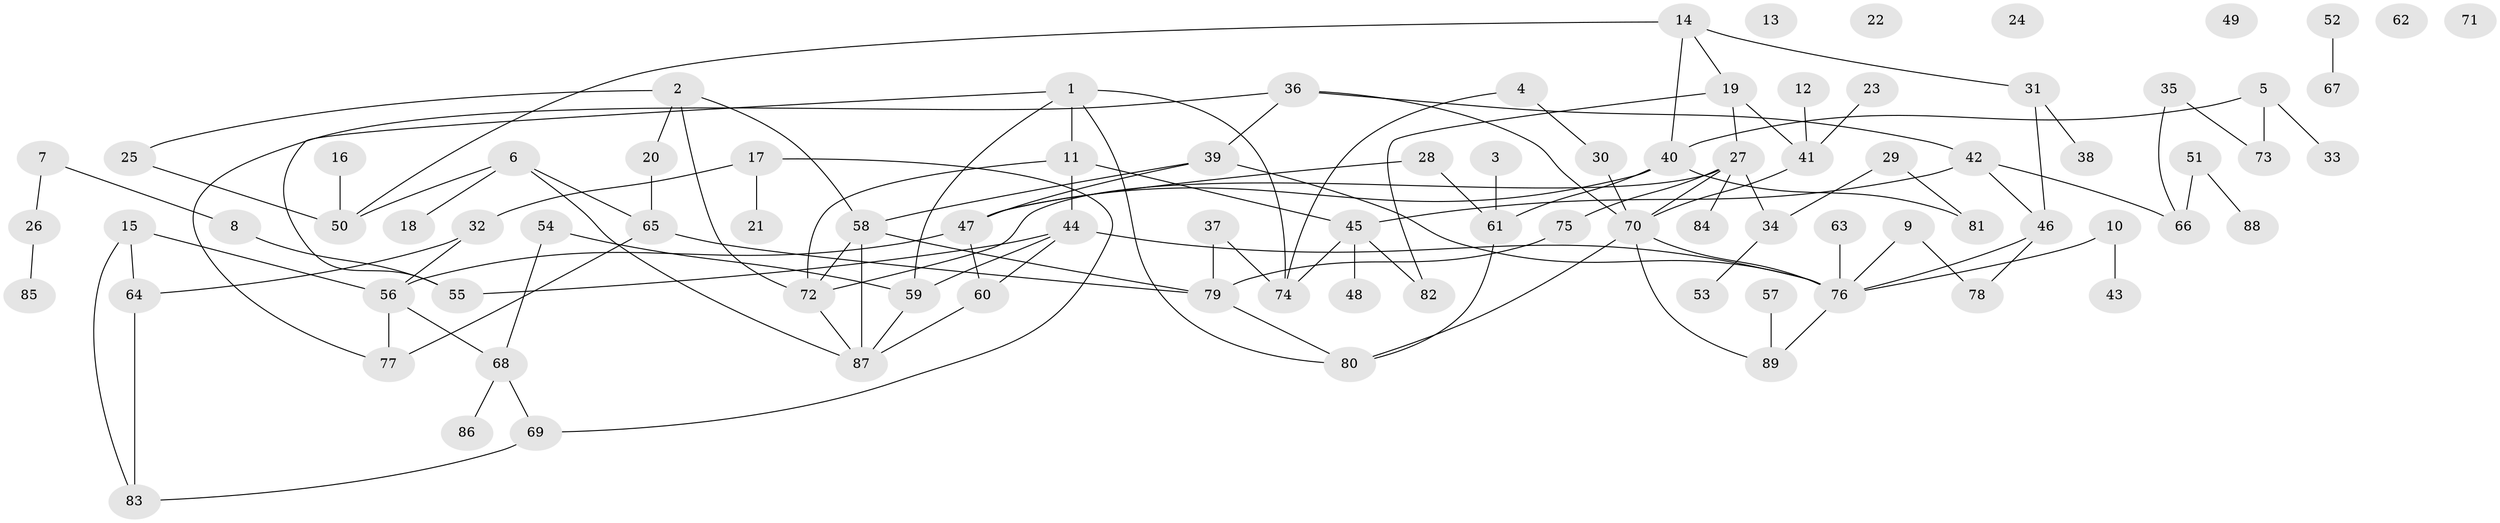 // coarse degree distribution, {7: 0.06896551724137931, 6: 0.08620689655172414, 1: 0.2413793103448276, 2: 0.1724137931034483, 3: 0.10344827586206896, 0: 0.1206896551724138, 5: 0.06896551724137931, 4: 0.10344827586206896, 10: 0.017241379310344827, 8: 0.017241379310344827}
// Generated by graph-tools (version 1.1) at 2025/23/03/03/25 07:23:26]
// undirected, 89 vertices, 120 edges
graph export_dot {
graph [start="1"]
  node [color=gray90,style=filled];
  1;
  2;
  3;
  4;
  5;
  6;
  7;
  8;
  9;
  10;
  11;
  12;
  13;
  14;
  15;
  16;
  17;
  18;
  19;
  20;
  21;
  22;
  23;
  24;
  25;
  26;
  27;
  28;
  29;
  30;
  31;
  32;
  33;
  34;
  35;
  36;
  37;
  38;
  39;
  40;
  41;
  42;
  43;
  44;
  45;
  46;
  47;
  48;
  49;
  50;
  51;
  52;
  53;
  54;
  55;
  56;
  57;
  58;
  59;
  60;
  61;
  62;
  63;
  64;
  65;
  66;
  67;
  68;
  69;
  70;
  71;
  72;
  73;
  74;
  75;
  76;
  77;
  78;
  79;
  80;
  81;
  82;
  83;
  84;
  85;
  86;
  87;
  88;
  89;
  1 -- 11;
  1 -- 55;
  1 -- 59;
  1 -- 74;
  1 -- 80;
  2 -- 20;
  2 -- 25;
  2 -- 58;
  2 -- 72;
  3 -- 61;
  4 -- 30;
  4 -- 74;
  5 -- 33;
  5 -- 40;
  5 -- 73;
  6 -- 18;
  6 -- 50;
  6 -- 65;
  6 -- 87;
  7 -- 8;
  7 -- 26;
  8 -- 55;
  9 -- 76;
  9 -- 78;
  10 -- 43;
  10 -- 76;
  11 -- 44;
  11 -- 45;
  11 -- 72;
  12 -- 41;
  14 -- 19;
  14 -- 31;
  14 -- 40;
  14 -- 50;
  15 -- 56;
  15 -- 64;
  15 -- 83;
  16 -- 50;
  17 -- 21;
  17 -- 32;
  17 -- 69;
  19 -- 27;
  19 -- 41;
  19 -- 82;
  20 -- 65;
  23 -- 41;
  25 -- 50;
  26 -- 85;
  27 -- 34;
  27 -- 70;
  27 -- 72;
  27 -- 75;
  27 -- 84;
  28 -- 47;
  28 -- 61;
  29 -- 34;
  29 -- 81;
  30 -- 70;
  31 -- 38;
  31 -- 46;
  32 -- 56;
  32 -- 64;
  34 -- 53;
  35 -- 66;
  35 -- 73;
  36 -- 39;
  36 -- 42;
  36 -- 70;
  36 -- 77;
  37 -- 74;
  37 -- 79;
  39 -- 47;
  39 -- 58;
  39 -- 76;
  40 -- 47;
  40 -- 61;
  40 -- 81;
  41 -- 70;
  42 -- 45;
  42 -- 46;
  42 -- 66;
  44 -- 55;
  44 -- 59;
  44 -- 60;
  44 -- 76;
  45 -- 48;
  45 -- 74;
  45 -- 82;
  46 -- 76;
  46 -- 78;
  47 -- 56;
  47 -- 60;
  51 -- 66;
  51 -- 88;
  52 -- 67;
  54 -- 59;
  54 -- 68;
  56 -- 68;
  56 -- 77;
  57 -- 89;
  58 -- 72;
  58 -- 79;
  58 -- 87;
  59 -- 87;
  60 -- 87;
  61 -- 80;
  63 -- 76;
  64 -- 83;
  65 -- 77;
  65 -- 79;
  68 -- 69;
  68 -- 86;
  69 -- 83;
  70 -- 76;
  70 -- 80;
  70 -- 89;
  72 -- 87;
  75 -- 79;
  76 -- 89;
  79 -- 80;
}
